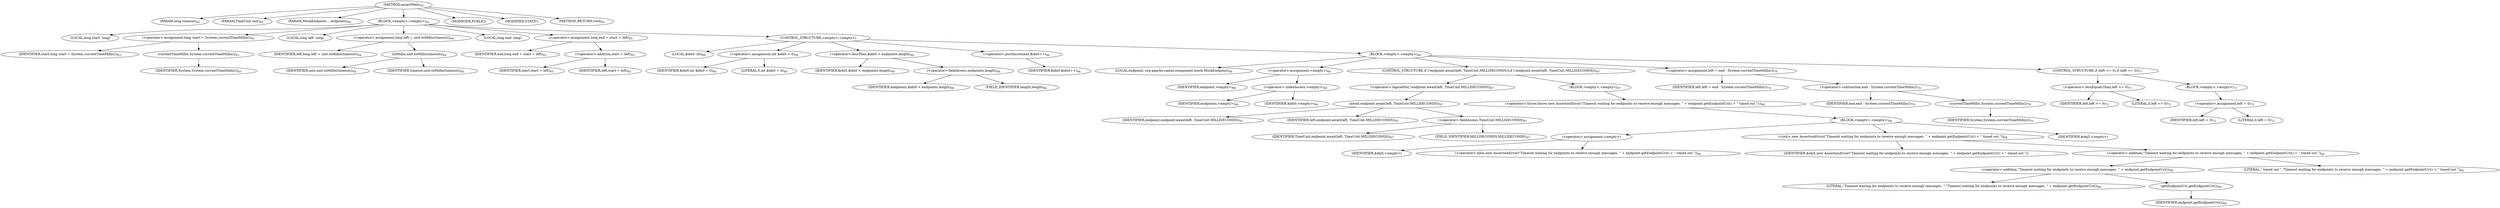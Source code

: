 digraph "assertWait" {  
"234" [label = <(METHOD,assertWait)<SUB>62</SUB>> ]
"235" [label = <(PARAM,long timeout)<SUB>62</SUB>> ]
"236" [label = <(PARAM,TimeUnit unit)<SUB>62</SUB>> ]
"237" [label = <(PARAM,MockEndpoint... endpoints)<SUB>62</SUB>> ]
"238" [label = <(BLOCK,&lt;empty&gt;,&lt;empty&gt;)<SUB>62</SUB>> ]
"239" [label = <(LOCAL,long start: long)> ]
"240" [label = <(&lt;operator&gt;.assignment,long start = System.currentTimeMillis())<SUB>63</SUB>> ]
"241" [label = <(IDENTIFIER,start,long start = System.currentTimeMillis())<SUB>63</SUB>> ]
"242" [label = <(currentTimeMillis,System.currentTimeMillis())<SUB>63</SUB>> ]
"243" [label = <(IDENTIFIER,System,System.currentTimeMillis())<SUB>63</SUB>> ]
"244" [label = <(LOCAL,long left: long)> ]
"245" [label = <(&lt;operator&gt;.assignment,long left = unit.toMillis(timeout))<SUB>64</SUB>> ]
"246" [label = <(IDENTIFIER,left,long left = unit.toMillis(timeout))<SUB>64</SUB>> ]
"247" [label = <(toMillis,unit.toMillis(timeout))<SUB>64</SUB>> ]
"248" [label = <(IDENTIFIER,unit,unit.toMillis(timeout))<SUB>64</SUB>> ]
"249" [label = <(IDENTIFIER,timeout,unit.toMillis(timeout))<SUB>64</SUB>> ]
"250" [label = <(LOCAL,long end: long)> ]
"251" [label = <(&lt;operator&gt;.assignment,long end = start + left)<SUB>65</SUB>> ]
"252" [label = <(IDENTIFIER,end,long end = start + left)<SUB>65</SUB>> ]
"253" [label = <(&lt;operator&gt;.addition,start + left)<SUB>65</SUB>> ]
"254" [label = <(IDENTIFIER,start,start + left)<SUB>65</SUB>> ]
"255" [label = <(IDENTIFIER,left,start + left)<SUB>65</SUB>> ]
"256" [label = <(CONTROL_STRUCTURE,&lt;empty&gt;,&lt;empty&gt;)> ]
"257" [label = <(LOCAL,$idx0: int)<SUB>66</SUB>> ]
"258" [label = <(&lt;operator&gt;.assignment,int $idx0 = 0)<SUB>66</SUB>> ]
"259" [label = <(IDENTIFIER,$idx0,int $idx0 = 0)<SUB>66</SUB>> ]
"260" [label = <(LITERAL,0,int $idx0 = 0)<SUB>66</SUB>> ]
"261" [label = <(&lt;operator&gt;.lessThan,$idx0 &lt; endpoints.length)<SUB>66</SUB>> ]
"262" [label = <(IDENTIFIER,$idx0,$idx0 &lt; endpoints.length)<SUB>66</SUB>> ]
"263" [label = <(&lt;operator&gt;.fieldAccess,endpoints.length)<SUB>66</SUB>> ]
"264" [label = <(IDENTIFIER,endpoints,$idx0 &lt; endpoints.length)<SUB>66</SUB>> ]
"265" [label = <(FIELD_IDENTIFIER,length,length)<SUB>66</SUB>> ]
"266" [label = <(&lt;operator&gt;.postIncrement,$idx0++)<SUB>66</SUB>> ]
"267" [label = <(IDENTIFIER,$idx0,$idx0++)<SUB>66</SUB>> ]
"268" [label = <(BLOCK,&lt;empty&gt;,&lt;empty&gt;)<SUB>66</SUB>> ]
"269" [label = <(LOCAL,endpoint: org.apache.camel.component.mock.MockEndpoint)<SUB>66</SUB>> ]
"270" [label = <(&lt;operator&gt;.assignment,&lt;empty&gt;)<SUB>66</SUB>> ]
"271" [label = <(IDENTIFIER,endpoint,&lt;empty&gt;)<SUB>66</SUB>> ]
"272" [label = <(&lt;operator&gt;.indexAccess,&lt;empty&gt;)<SUB>66</SUB>> ]
"273" [label = <(IDENTIFIER,endpoints,&lt;empty&gt;)<SUB>66</SUB>> ]
"274" [label = <(IDENTIFIER,$idx0,&lt;empty&gt;)<SUB>66</SUB>> ]
"275" [label = <(CONTROL_STRUCTURE,if (!endpoint.await(left, TimeUnit.MILLISECONDS)),if (!endpoint.await(left, TimeUnit.MILLISECONDS)))<SUB>67</SUB>> ]
"276" [label = <(&lt;operator&gt;.logicalNot,!endpoint.await(left, TimeUnit.MILLISECONDS))<SUB>67</SUB>> ]
"277" [label = <(await,endpoint.await(left, TimeUnit.MILLISECONDS))<SUB>67</SUB>> ]
"278" [label = <(IDENTIFIER,endpoint,endpoint.await(left, TimeUnit.MILLISECONDS))<SUB>67</SUB>> ]
"279" [label = <(IDENTIFIER,left,endpoint.await(left, TimeUnit.MILLISECONDS))<SUB>67</SUB>> ]
"280" [label = <(&lt;operator&gt;.fieldAccess,TimeUnit.MILLISECONDS)<SUB>67</SUB>> ]
"281" [label = <(IDENTIFIER,TimeUnit,endpoint.await(left, TimeUnit.MILLISECONDS))<SUB>67</SUB>> ]
"282" [label = <(FIELD_IDENTIFIER,MILLISECONDS,MILLISECONDS)<SUB>67</SUB>> ]
"283" [label = <(BLOCK,&lt;empty&gt;,&lt;empty&gt;)<SUB>67</SUB>> ]
"284" [label = <(&lt;operator&gt;.throw,throw new AssertionError(&quot;Timeout waiting for endpoints to receive enough messages. &quot; + endpoint.getEndpointUri() + &quot; timed out.&quot;);)<SUB>68</SUB>> ]
"285" [label = <(BLOCK,&lt;empty&gt;,&lt;empty&gt;)<SUB>68</SUB>> ]
"286" [label = <(&lt;operator&gt;.assignment,&lt;empty&gt;)> ]
"287" [label = <(IDENTIFIER,$obj5,&lt;empty&gt;)> ]
"288" [label = <(&lt;operator&gt;.alloc,new AssertionError(&quot;Timeout waiting for endpoints to receive enough messages. &quot; + endpoint.getEndpointUri() + &quot; timed out.&quot;))<SUB>68</SUB>> ]
"289" [label = <(&lt;init&gt;,new AssertionError(&quot;Timeout waiting for endpoints to receive enough messages. &quot; + endpoint.getEndpointUri() + &quot; timed out.&quot;))<SUB>68</SUB>> ]
"290" [label = <(IDENTIFIER,$obj5,new AssertionError(&quot;Timeout waiting for endpoints to receive enough messages. &quot; + endpoint.getEndpointUri() + &quot; timed out.&quot;))> ]
"291" [label = <(&lt;operator&gt;.addition,&quot;Timeout waiting for endpoints to receive enough messages. &quot; + endpoint.getEndpointUri() + &quot; timed out.&quot;)<SUB>68</SUB>> ]
"292" [label = <(&lt;operator&gt;.addition,&quot;Timeout waiting for endpoints to receive enough messages. &quot; + endpoint.getEndpointUri())<SUB>68</SUB>> ]
"293" [label = <(LITERAL,&quot;Timeout waiting for endpoints to receive enough messages. &quot;,&quot;Timeout waiting for endpoints to receive enough messages. &quot; + endpoint.getEndpointUri())<SUB>68</SUB>> ]
"294" [label = <(getEndpointUri,getEndpointUri())<SUB>68</SUB>> ]
"295" [label = <(IDENTIFIER,endpoint,getEndpointUri())<SUB>68</SUB>> ]
"296" [label = <(LITERAL,&quot; timed out.&quot;,&quot;Timeout waiting for endpoints to receive enough messages. &quot; + endpoint.getEndpointUri() + &quot; timed out.&quot;)<SUB>68</SUB>> ]
"297" [label = <(IDENTIFIER,$obj5,&lt;empty&gt;)> ]
"298" [label = <(&lt;operator&gt;.assignment,left = end - System.currentTimeMillis())<SUB>70</SUB>> ]
"299" [label = <(IDENTIFIER,left,left = end - System.currentTimeMillis())<SUB>70</SUB>> ]
"300" [label = <(&lt;operator&gt;.subtraction,end - System.currentTimeMillis())<SUB>70</SUB>> ]
"301" [label = <(IDENTIFIER,end,end - System.currentTimeMillis())<SUB>70</SUB>> ]
"302" [label = <(currentTimeMillis,System.currentTimeMillis())<SUB>70</SUB>> ]
"303" [label = <(IDENTIFIER,System,System.currentTimeMillis())<SUB>70</SUB>> ]
"304" [label = <(CONTROL_STRUCTURE,if (left &lt;= 0),if (left &lt;= 0))<SUB>71</SUB>> ]
"305" [label = <(&lt;operator&gt;.lessEqualsThan,left &lt;= 0)<SUB>71</SUB>> ]
"306" [label = <(IDENTIFIER,left,left &lt;= 0)<SUB>71</SUB>> ]
"307" [label = <(LITERAL,0,left &lt;= 0)<SUB>71</SUB>> ]
"308" [label = <(BLOCK,&lt;empty&gt;,&lt;empty&gt;)<SUB>71</SUB>> ]
"309" [label = <(&lt;operator&gt;.assignment,left = 0)<SUB>72</SUB>> ]
"310" [label = <(IDENTIFIER,left,left = 0)<SUB>72</SUB>> ]
"311" [label = <(LITERAL,0,left = 0)<SUB>72</SUB>> ]
"312" [label = <(MODIFIER,PUBLIC)> ]
"313" [label = <(MODIFIER,STATIC)> ]
"314" [label = <(METHOD_RETURN,void)<SUB>62</SUB>> ]
  "234" -> "235" 
  "234" -> "236" 
  "234" -> "237" 
  "234" -> "238" 
  "234" -> "312" 
  "234" -> "313" 
  "234" -> "314" 
  "238" -> "239" 
  "238" -> "240" 
  "238" -> "244" 
  "238" -> "245" 
  "238" -> "250" 
  "238" -> "251" 
  "238" -> "256" 
  "240" -> "241" 
  "240" -> "242" 
  "242" -> "243" 
  "245" -> "246" 
  "245" -> "247" 
  "247" -> "248" 
  "247" -> "249" 
  "251" -> "252" 
  "251" -> "253" 
  "253" -> "254" 
  "253" -> "255" 
  "256" -> "257" 
  "256" -> "258" 
  "256" -> "261" 
  "256" -> "266" 
  "256" -> "268" 
  "258" -> "259" 
  "258" -> "260" 
  "261" -> "262" 
  "261" -> "263" 
  "263" -> "264" 
  "263" -> "265" 
  "266" -> "267" 
  "268" -> "269" 
  "268" -> "270" 
  "268" -> "275" 
  "268" -> "298" 
  "268" -> "304" 
  "270" -> "271" 
  "270" -> "272" 
  "272" -> "273" 
  "272" -> "274" 
  "275" -> "276" 
  "275" -> "283" 
  "276" -> "277" 
  "277" -> "278" 
  "277" -> "279" 
  "277" -> "280" 
  "280" -> "281" 
  "280" -> "282" 
  "283" -> "284" 
  "284" -> "285" 
  "285" -> "286" 
  "285" -> "289" 
  "285" -> "297" 
  "286" -> "287" 
  "286" -> "288" 
  "289" -> "290" 
  "289" -> "291" 
  "291" -> "292" 
  "291" -> "296" 
  "292" -> "293" 
  "292" -> "294" 
  "294" -> "295" 
  "298" -> "299" 
  "298" -> "300" 
  "300" -> "301" 
  "300" -> "302" 
  "302" -> "303" 
  "304" -> "305" 
  "304" -> "308" 
  "305" -> "306" 
  "305" -> "307" 
  "308" -> "309" 
  "309" -> "310" 
  "309" -> "311" 
}
